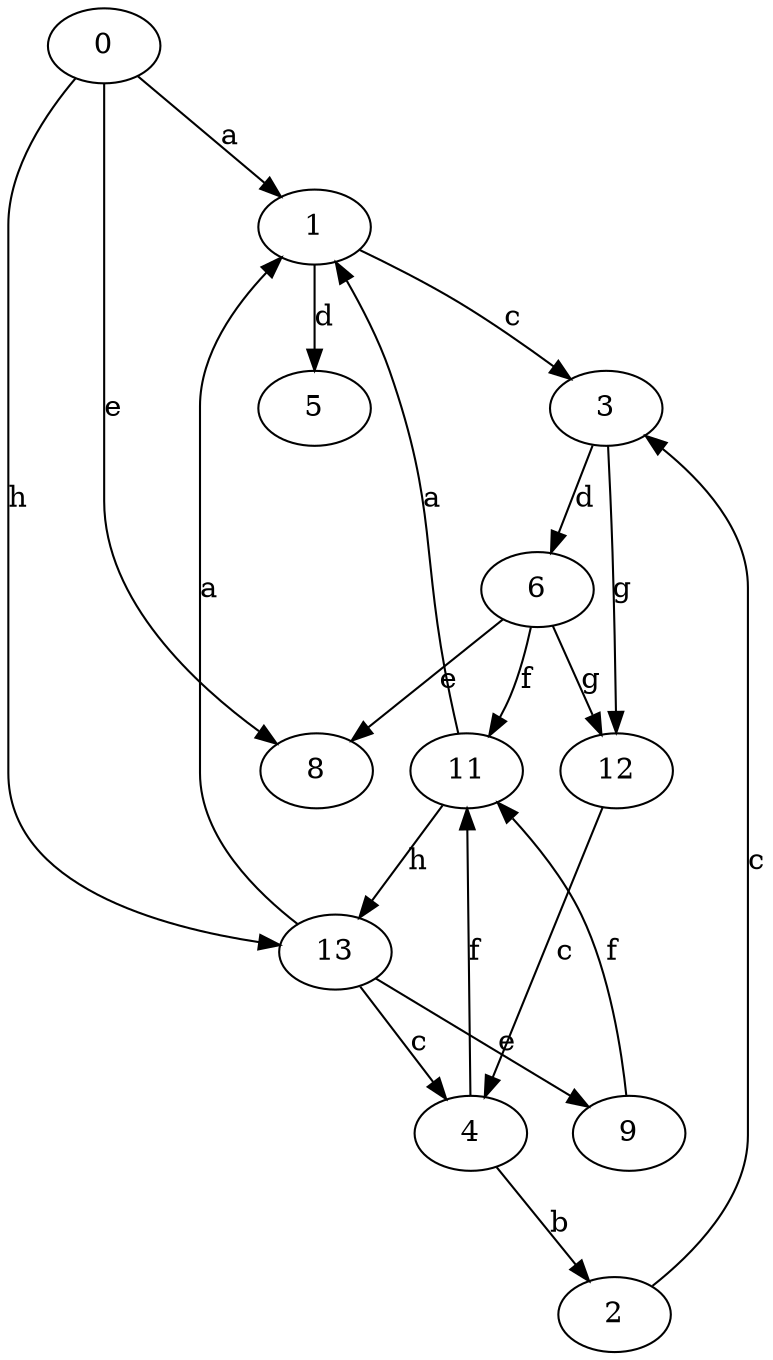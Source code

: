 strict digraph  {
0;
1;
2;
3;
4;
5;
6;
8;
9;
11;
12;
13;
0 -> 1  [label=a];
0 -> 8  [label=e];
0 -> 13  [label=h];
1 -> 3  [label=c];
1 -> 5  [label=d];
2 -> 3  [label=c];
3 -> 6  [label=d];
3 -> 12  [label=g];
4 -> 2  [label=b];
4 -> 11  [label=f];
6 -> 8  [label=e];
6 -> 11  [label=f];
6 -> 12  [label=g];
9 -> 11  [label=f];
11 -> 1  [label=a];
11 -> 13  [label=h];
12 -> 4  [label=c];
13 -> 1  [label=a];
13 -> 4  [label=c];
13 -> 9  [label=e];
}
